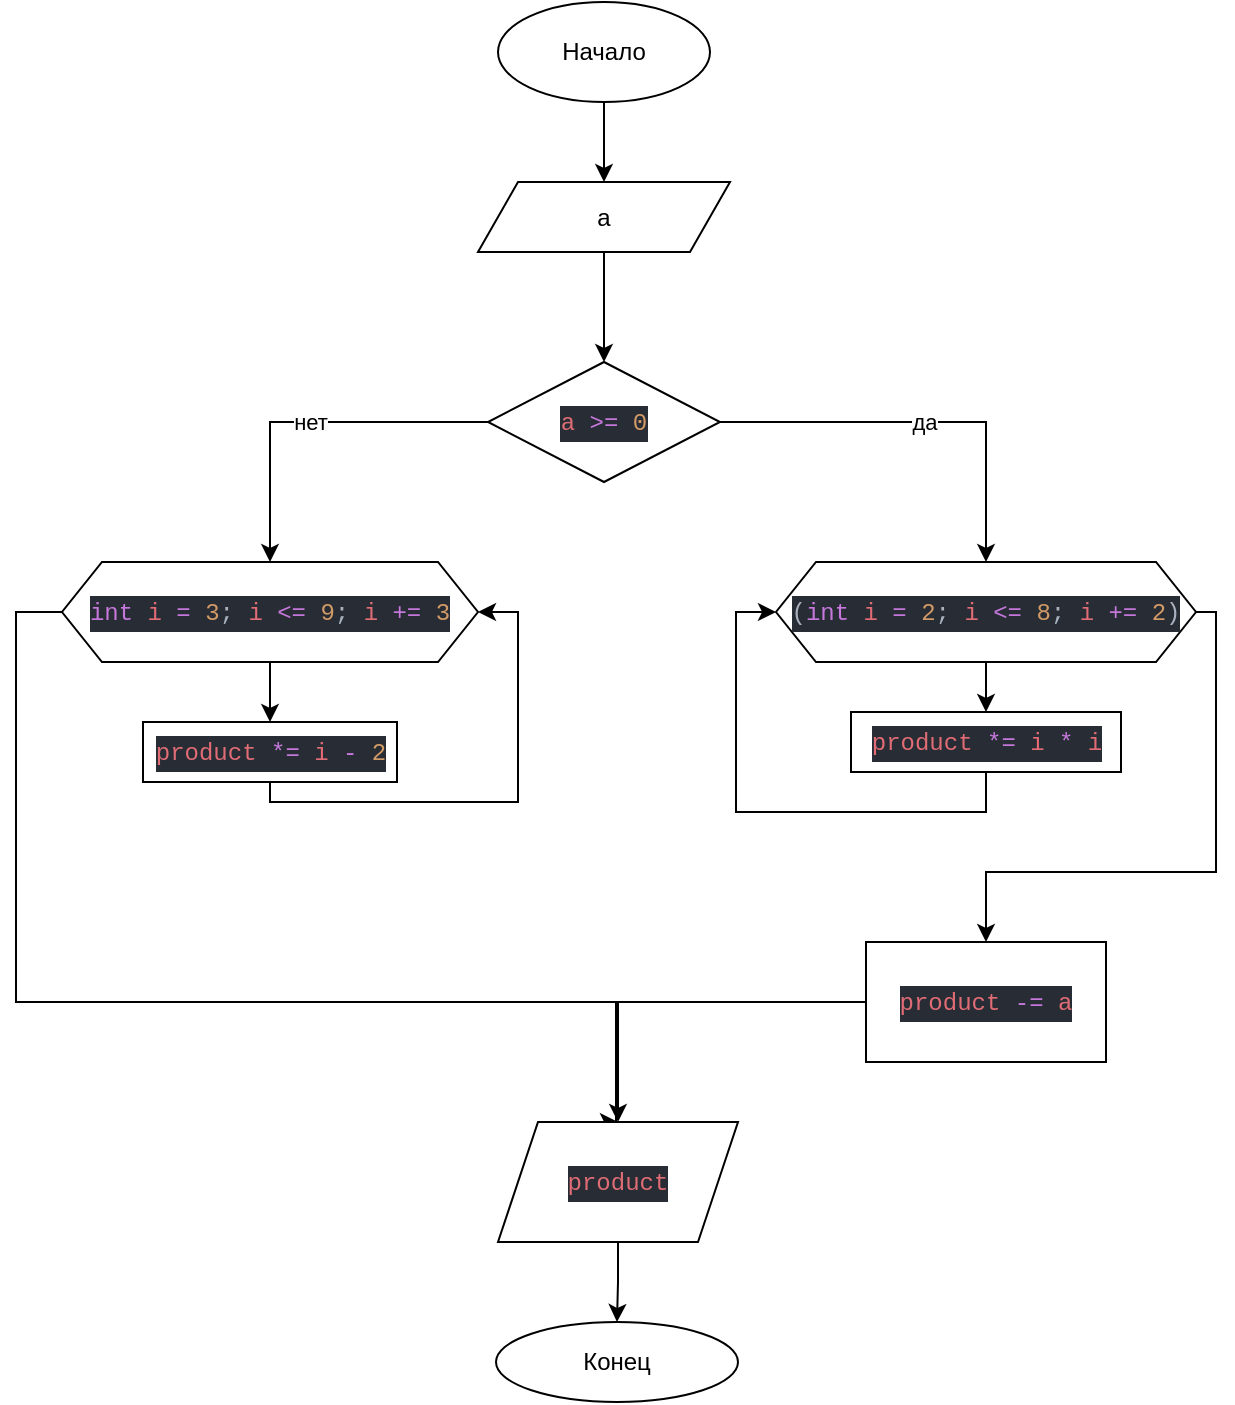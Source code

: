 <mxfile version="15.1.3" type="device"><diagram id="a5GuL5DlbFhnW_pYH4SM" name="Страница 1"><mxGraphModel dx="946" dy="672" grid="1" gridSize="10" guides="1" tooltips="1" connect="1" arrows="1" fold="1" page="1" pageScale="1" pageWidth="827" pageHeight="1169" math="0" shadow="0"><root><mxCell id="0"/><mxCell id="1" parent="0"/><mxCell id="ERCTcqCo4YxF3Jlm_Mp9-1" value="" style="edgeStyle=orthogonalEdgeStyle;rounded=0;orthogonalLoop=1;jettySize=auto;html=1;labelBackgroundColor=none;" edge="1" parent="1" source="ERCTcqCo4YxF3Jlm_Mp9-2" target="ERCTcqCo4YxF3Jlm_Mp9-4"><mxGeometry relative="1" as="geometry"/></mxCell><mxCell id="ERCTcqCo4YxF3Jlm_Mp9-2" value="Начало" style="ellipse;whiteSpace=wrap;html=1;labelBackgroundColor=none;" vertex="1" parent="1"><mxGeometry x="361" y="10" width="106" height="50" as="geometry"/></mxCell><mxCell id="ERCTcqCo4YxF3Jlm_Mp9-21" value="" style="edgeStyle=orthogonalEdgeStyle;rounded=0;orthogonalLoop=1;jettySize=auto;html=1;" edge="1" parent="1" source="ERCTcqCo4YxF3Jlm_Mp9-4" target="ERCTcqCo4YxF3Jlm_Mp9-20"><mxGeometry relative="1" as="geometry"/></mxCell><mxCell id="ERCTcqCo4YxF3Jlm_Mp9-4" value="a" style="shape=parallelogram;perimeter=parallelogramPerimeter;whiteSpace=wrap;html=1;fixedSize=1;labelBackgroundColor=none;" vertex="1" parent="1"><mxGeometry x="351" y="100" width="126" height="35" as="geometry"/></mxCell><mxCell id="ERCTcqCo4YxF3Jlm_Mp9-10" value="Конец" style="ellipse;whiteSpace=wrap;html=1;labelBackgroundColor=none;" vertex="1" parent="1"><mxGeometry x="360" y="670" width="121" height="40" as="geometry"/></mxCell><mxCell id="ERCTcqCo4YxF3Jlm_Mp9-23" value="да" style="edgeStyle=orthogonalEdgeStyle;rounded=0;orthogonalLoop=1;jettySize=auto;html=1;entryX=0.5;entryY=0;entryDx=0;entryDy=0;" edge="1" parent="1" source="ERCTcqCo4YxF3Jlm_Mp9-20" target="ERCTcqCo4YxF3Jlm_Mp9-22"><mxGeometry relative="1" as="geometry"/></mxCell><mxCell id="ERCTcqCo4YxF3Jlm_Mp9-25" value="нет" style="edgeStyle=orthogonalEdgeStyle;rounded=0;orthogonalLoop=1;jettySize=auto;html=1;entryX=0.5;entryY=0;entryDx=0;entryDy=0;" edge="1" parent="1" source="ERCTcqCo4YxF3Jlm_Mp9-20" target="ERCTcqCo4YxF3Jlm_Mp9-24"><mxGeometry relative="1" as="geometry"/></mxCell><mxCell id="ERCTcqCo4YxF3Jlm_Mp9-20" value="&lt;meta charset=&quot;utf-8&quot;&gt;&lt;div style=&quot;color: rgb(171, 178, 191); background-color: rgb(40, 44, 52); font-family: menlo, monaco, &amp;quot;courier new&amp;quot;, monospace; font-weight: normal; font-size: 12px; line-height: 18px;&quot;&gt;&lt;div&gt;&lt;span style=&quot;color: #e06c75&quot;&gt;a&lt;/span&gt;&lt;span style=&quot;color: #abb2bf&quot;&gt; &lt;/span&gt;&lt;span style=&quot;color: #c678dd&quot;&gt;&amp;gt;=&lt;/span&gt;&lt;span style=&quot;color: #abb2bf&quot;&gt; &lt;/span&gt;&lt;span style=&quot;color: #d19a66&quot;&gt;0&lt;/span&gt;&lt;/div&gt;&lt;/div&gt;" style="rhombus;whiteSpace=wrap;html=1;" vertex="1" parent="1"><mxGeometry x="356" y="190" width="116" height="60" as="geometry"/></mxCell><mxCell id="ERCTcqCo4YxF3Jlm_Mp9-27" value="" style="edgeStyle=orthogonalEdgeStyle;rounded=0;orthogonalLoop=1;jettySize=auto;html=1;" edge="1" parent="1" source="ERCTcqCo4YxF3Jlm_Mp9-22" target="ERCTcqCo4YxF3Jlm_Mp9-26"><mxGeometry relative="1" as="geometry"/></mxCell><mxCell id="ERCTcqCo4YxF3Jlm_Mp9-31" value="" style="edgeStyle=orthogonalEdgeStyle;rounded=0;orthogonalLoop=1;jettySize=auto;html=1;entryX=0.5;entryY=0;entryDx=0;entryDy=0;" edge="1" parent="1" source="ERCTcqCo4YxF3Jlm_Mp9-22" target="ERCTcqCo4YxF3Jlm_Mp9-32"><mxGeometry relative="1" as="geometry"><mxPoint x="740" y="515" as="targetPoint"/><Array as="points"><mxPoint x="720" y="315"/><mxPoint x="720" y="445"/><mxPoint x="605" y="445"/></Array></mxGeometry></mxCell><mxCell id="ERCTcqCo4YxF3Jlm_Mp9-22" value="&lt;div style=&quot;color: rgb(171 , 178 , 191) ; background-color: rgb(40 , 44 , 52) ; font-family: &amp;#34;menlo&amp;#34; , &amp;#34;monaco&amp;#34; , &amp;#34;courier new&amp;#34; , monospace ; line-height: 18px&quot;&gt;(&lt;span style=&quot;color: #c678dd&quot;&gt;int&lt;/span&gt; &lt;span style=&quot;color: #e06c75&quot;&gt;i&lt;/span&gt; &lt;span style=&quot;color: #c678dd&quot;&gt;=&lt;/span&gt; &lt;span style=&quot;color: #d19a66&quot;&gt;2&lt;/span&gt;; &lt;span style=&quot;color: #e06c75&quot;&gt;i&lt;/span&gt; &lt;span style=&quot;color: #c678dd&quot;&gt;&amp;lt;=&lt;/span&gt; &lt;span style=&quot;color: #d19a66&quot;&gt;8&lt;/span&gt;; &lt;span style=&quot;color: #e06c75&quot;&gt;i&lt;/span&gt; &lt;span style=&quot;color: #c678dd&quot;&gt;+=&lt;/span&gt; &lt;span style=&quot;color: #d19a66&quot;&gt;2&lt;/span&gt;) &lt;/div&gt;" style="shape=hexagon;perimeter=hexagonPerimeter2;whiteSpace=wrap;html=1;fixedSize=1;" vertex="1" parent="1"><mxGeometry x="500" y="290" width="210" height="50" as="geometry"/></mxCell><mxCell id="ERCTcqCo4YxF3Jlm_Mp9-38" value="" style="edgeStyle=orthogonalEdgeStyle;rounded=0;orthogonalLoop=1;jettySize=auto;html=1;" edge="1" parent="1" source="ERCTcqCo4YxF3Jlm_Mp9-24" target="ERCTcqCo4YxF3Jlm_Mp9-37"><mxGeometry relative="1" as="geometry"/></mxCell><mxCell id="ERCTcqCo4YxF3Jlm_Mp9-42" value="" style="edgeStyle=orthogonalEdgeStyle;rounded=0;orthogonalLoop=1;jettySize=auto;html=1;entryX=0.5;entryY=0;entryDx=0;entryDy=0;" edge="1" parent="1" source="ERCTcqCo4YxF3Jlm_Mp9-24" target="ERCTcqCo4YxF3Jlm_Mp9-34"><mxGeometry relative="1" as="geometry"><mxPoint x="420" y="600" as="targetPoint"/><Array as="points"><mxPoint x="120" y="315"/><mxPoint x="120" y="510"/><mxPoint x="420" y="510"/></Array></mxGeometry></mxCell><mxCell id="ERCTcqCo4YxF3Jlm_Mp9-24" value="&lt;div style=&quot;color: rgb(171 , 178 , 191) ; background-color: rgb(40 , 44 , 52) ; font-family: &amp;#34;menlo&amp;#34; , &amp;#34;monaco&amp;#34; , &amp;#34;courier new&amp;#34; , monospace ; line-height: 18px&quot;&gt;&lt;span style=&quot;color: #c678dd&quot;&gt;int&lt;/span&gt; &lt;span style=&quot;color: #e06c75&quot;&gt;i&lt;/span&gt; &lt;span style=&quot;color: #c678dd&quot;&gt;=&lt;/span&gt; &lt;span style=&quot;color: #d19a66&quot;&gt;3&lt;/span&gt;; &lt;span style=&quot;color: #e06c75&quot;&gt;i&lt;/span&gt; &lt;span style=&quot;color: #c678dd&quot;&gt;&amp;lt;=&lt;/span&gt; &lt;span style=&quot;color: #d19a66&quot;&gt;9&lt;/span&gt;; &lt;span style=&quot;color: #e06c75&quot;&gt;i&lt;/span&gt; &lt;span style=&quot;color: #c678dd&quot;&gt;+=&lt;/span&gt; &lt;span style=&quot;color: #d19a66&quot;&gt;3&lt;/span&gt;&lt;/div&gt;" style="shape=hexagon;perimeter=hexagonPerimeter2;whiteSpace=wrap;html=1;fixedSize=1;" vertex="1" parent="1"><mxGeometry x="143" y="290" width="208" height="50" as="geometry"/></mxCell><mxCell id="ERCTcqCo4YxF3Jlm_Mp9-29" value="" style="edgeStyle=orthogonalEdgeStyle;rounded=0;orthogonalLoop=1;jettySize=auto;html=1;entryX=0;entryY=0.5;entryDx=0;entryDy=0;" edge="1" parent="1" source="ERCTcqCo4YxF3Jlm_Mp9-26" target="ERCTcqCo4YxF3Jlm_Mp9-22"><mxGeometry relative="1" as="geometry"><mxPoint x="457.5" y="400" as="targetPoint"/><Array as="points"><mxPoint x="605" y="415"/><mxPoint x="480" y="415"/><mxPoint x="480" y="315"/></Array></mxGeometry></mxCell><mxCell id="ERCTcqCo4YxF3Jlm_Mp9-26" value="&lt;meta charset=&quot;utf-8&quot;&gt;&lt;div style=&quot;color: rgb(171, 178, 191); background-color: rgb(40, 44, 52); font-family: menlo, monaco, &amp;quot;courier new&amp;quot;, monospace; font-weight: normal; font-size: 12px; line-height: 18px;&quot;&gt;&lt;div&gt;&lt;span style=&quot;color: #abb2bf&quot;&gt; &lt;/span&gt;&lt;span style=&quot;color: #e06c75&quot;&gt;product&lt;/span&gt;&lt;span style=&quot;color: #abb2bf&quot;&gt; &lt;/span&gt;&lt;span style=&quot;color: #c678dd&quot;&gt;*=&lt;/span&gt;&lt;span style=&quot;color: #abb2bf&quot;&gt; &lt;/span&gt;&lt;span style=&quot;color: #e06c75&quot;&gt;i&lt;/span&gt;&lt;span style=&quot;color: #abb2bf&quot;&gt; &lt;/span&gt;&lt;span style=&quot;color: #c678dd&quot;&gt;*&lt;/span&gt;&lt;span style=&quot;color: #abb2bf&quot;&gt; &lt;/span&gt;&lt;span style=&quot;color: #e06c75&quot;&gt;i&lt;/span&gt;&lt;/div&gt;&lt;/div&gt;" style="whiteSpace=wrap;html=1;" vertex="1" parent="1"><mxGeometry x="537.5" y="365" width="135" height="30" as="geometry"/></mxCell><mxCell id="ERCTcqCo4YxF3Jlm_Mp9-36" value="" style="edgeStyle=orthogonalEdgeStyle;rounded=0;orthogonalLoop=1;jettySize=auto;html=1;entryX=0.5;entryY=0;entryDx=0;entryDy=0;" edge="1" parent="1" source="ERCTcqCo4YxF3Jlm_Mp9-32" target="ERCTcqCo4YxF3Jlm_Mp9-34"><mxGeometry relative="1" as="geometry"><mxPoint x="665" y="580" as="targetPoint"/></mxGeometry></mxCell><mxCell id="ERCTcqCo4YxF3Jlm_Mp9-32" value="&lt;meta charset=&quot;utf-8&quot;&gt;&lt;div style=&quot;color: rgb(171, 178, 191); background-color: rgb(40, 44, 52); font-family: menlo, monaco, &amp;quot;courier new&amp;quot;, monospace; font-weight: normal; font-size: 12px; line-height: 18px;&quot;&gt;&lt;div&gt;&lt;span style=&quot;color: #e06c75&quot;&gt;product&lt;/span&gt;&lt;span style=&quot;color: #abb2bf&quot;&gt; &lt;/span&gt;&lt;span style=&quot;color: #c678dd&quot;&gt;-=&lt;/span&gt;&lt;span style=&quot;color: #abb2bf&quot;&gt; &lt;/span&gt;&lt;span style=&quot;color: #e06c75&quot;&gt;a&lt;/span&gt;&lt;/div&gt;&lt;/div&gt;" style="rounded=0;whiteSpace=wrap;html=1;" vertex="1" parent="1"><mxGeometry x="545" y="480" width="120" height="60" as="geometry"/></mxCell><mxCell id="ERCTcqCo4YxF3Jlm_Mp9-43" value="" style="edgeStyle=orthogonalEdgeStyle;rounded=0;orthogonalLoop=1;jettySize=auto;html=1;" edge="1" parent="1" source="ERCTcqCo4YxF3Jlm_Mp9-34" target="ERCTcqCo4YxF3Jlm_Mp9-10"><mxGeometry relative="1" as="geometry"/></mxCell><mxCell id="ERCTcqCo4YxF3Jlm_Mp9-34" value="&lt;div style=&quot;color: rgb(171 , 178 , 191) ; background-color: rgb(40 , 44 , 52) ; font-family: &amp;#34;menlo&amp;#34; , &amp;#34;monaco&amp;#34; , &amp;#34;courier new&amp;#34; , monospace ; line-height: 18px&quot;&gt;&lt;span style=&quot;color: #e06c75&quot;&gt;product&lt;/span&gt;&lt;/div&gt;" style="shape=parallelogram;perimeter=parallelogramPerimeter;whiteSpace=wrap;html=1;fixedSize=1;" vertex="1" parent="1"><mxGeometry x="361" y="570" width="120" height="60" as="geometry"/></mxCell><mxCell id="ERCTcqCo4YxF3Jlm_Mp9-40" value="" style="edgeStyle=orthogonalEdgeStyle;rounded=0;orthogonalLoop=1;jettySize=auto;html=1;entryX=1;entryY=0.5;entryDx=0;entryDy=0;" edge="1" parent="1" source="ERCTcqCo4YxF3Jlm_Mp9-37" target="ERCTcqCo4YxF3Jlm_Mp9-24"><mxGeometry relative="1" as="geometry"><mxPoint x="140" y="320" as="targetPoint"/><Array as="points"><mxPoint x="247" y="410"/><mxPoint x="371" y="410"/><mxPoint x="371" y="315"/></Array></mxGeometry></mxCell><mxCell id="ERCTcqCo4YxF3Jlm_Mp9-37" value="&lt;div style=&quot;color: rgb(171 , 178 , 191) ; background-color: rgb(40 , 44 , 52) ; font-family: &amp;#34;menlo&amp;#34; , &amp;#34;monaco&amp;#34; , &amp;#34;courier new&amp;#34; , monospace ; line-height: 18px&quot;&gt; &lt;span style=&quot;color: #e06c75&quot;&gt;product&lt;/span&gt; &lt;span style=&quot;color: #c678dd&quot;&gt;*=&lt;/span&gt; &lt;span style=&quot;color: #e06c75&quot;&gt;i&lt;/span&gt; &lt;span style=&quot;color: #c678dd&quot;&gt;-&lt;/span&gt; &lt;span style=&quot;color: #d19a66&quot;&gt;2&lt;/span&gt;&lt;/div&gt;" style="whiteSpace=wrap;html=1;" vertex="1" parent="1"><mxGeometry x="183.5" y="370" width="127" height="30" as="geometry"/></mxCell></root></mxGraphModel></diagram></mxfile>